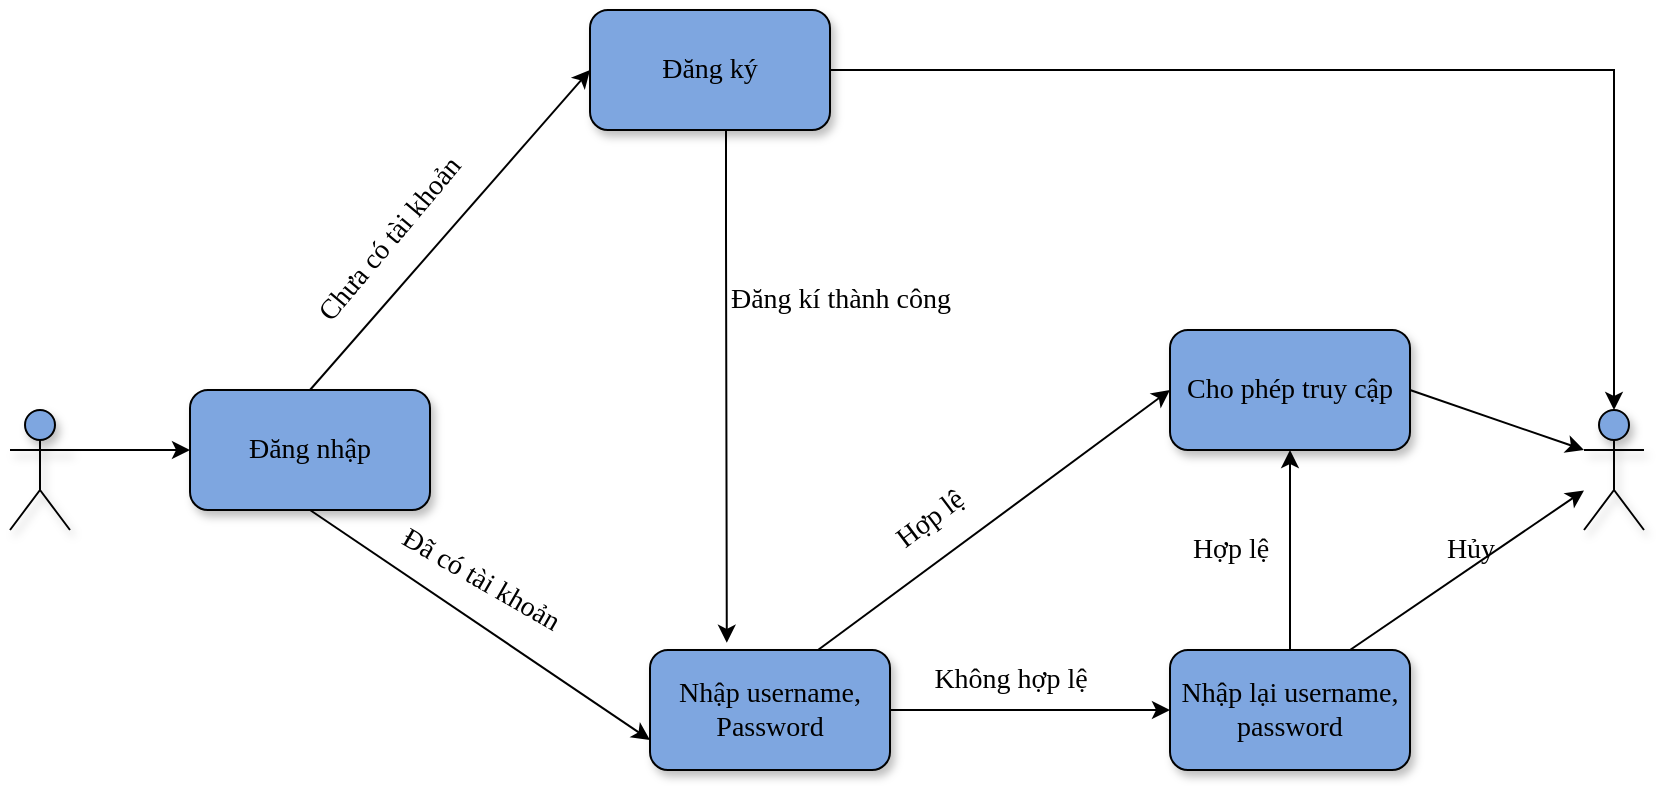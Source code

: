 <mxfile version="20.7.2" type="device"><diagram id="KiwMI5LHwx2TbB5i7ze2" name="Trang-1"><mxGraphModel dx="1290" dy="523" grid="1" gridSize="10" guides="1" tooltips="1" connect="1" arrows="1" fold="1" page="1" pageScale="1" pageWidth="827" pageHeight="1169" math="0" shadow="0"><root><mxCell id="0"/><mxCell id="1" parent="0"/><mxCell id="uHd1d4W_UhaiG0Qu7yrT-1" value="&lt;font style=&quot;font-size: 14px;&quot; face=&quot;Times New Roman&quot;&gt;Đăng nhập&lt;/font&gt;" style="rounded=1;whiteSpace=wrap;html=1;shadow=1;fillColor=#7EA6E0;" vertex="1" parent="1"><mxGeometry x="100" y="190" width="120" height="60" as="geometry"/></mxCell><mxCell id="uHd1d4W_UhaiG0Qu7yrT-2" style="edgeStyle=orthogonalEdgeStyle;rounded=0;orthogonalLoop=1;jettySize=auto;html=1;entryX=0.32;entryY=-0.06;entryDx=0;entryDy=0;entryPerimeter=0;" edge="1" parent="1" source="uHd1d4W_UhaiG0Qu7yrT-4" target="uHd1d4W_UhaiG0Qu7yrT-6"><mxGeometry relative="1" as="geometry"><Array as="points"><mxPoint x="368" y="110"/><mxPoint x="368" y="110"/></Array></mxGeometry></mxCell><mxCell id="uHd1d4W_UhaiG0Qu7yrT-3" style="edgeStyle=orthogonalEdgeStyle;rounded=0;orthogonalLoop=1;jettySize=auto;html=1;entryX=0.5;entryY=0;entryDx=0;entryDy=0;entryPerimeter=0;" edge="1" parent="1" source="uHd1d4W_UhaiG0Qu7yrT-4" target="uHd1d4W_UhaiG0Qu7yrT-10"><mxGeometry relative="1" as="geometry"/></mxCell><mxCell id="uHd1d4W_UhaiG0Qu7yrT-4" value="&lt;font style=&quot;font-size: 14px;&quot; face=&quot;Times New Roman&quot;&gt;Đăng ký&lt;/font&gt;" style="rounded=1;whiteSpace=wrap;html=1;shadow=1;fillColor=#7EA6E0;" vertex="1" parent="1"><mxGeometry x="300" width="120" height="60" as="geometry"/></mxCell><mxCell id="uHd1d4W_UhaiG0Qu7yrT-5" style="edgeStyle=orthogonalEdgeStyle;rounded=0;orthogonalLoop=1;jettySize=auto;html=1;entryX=0;entryY=0.5;entryDx=0;entryDy=0;" edge="1" parent="1" source="uHd1d4W_UhaiG0Qu7yrT-6" target="uHd1d4W_UhaiG0Qu7yrT-9"><mxGeometry relative="1" as="geometry"/></mxCell><mxCell id="uHd1d4W_UhaiG0Qu7yrT-6" value="&lt;font style=&quot;font-size: 14px;&quot; face=&quot;Times New Roman&quot;&gt;Nhập username, Password&lt;/font&gt;" style="rounded=1;whiteSpace=wrap;html=1;shadow=1;fillColor=#7EA6E0;" vertex="1" parent="1"><mxGeometry x="330" y="320" width="120" height="60" as="geometry"/></mxCell><mxCell id="uHd1d4W_UhaiG0Qu7yrT-7" value="&lt;font style=&quot;font-size: 14px;&quot; face=&quot;Times New Roman&quot;&gt;Cho phép truy cập&lt;/font&gt;" style="rounded=1;whiteSpace=wrap;html=1;shadow=1;fillColor=#7EA6E0;" vertex="1" parent="1"><mxGeometry x="590" y="160" width="120" height="60" as="geometry"/></mxCell><mxCell id="uHd1d4W_UhaiG0Qu7yrT-8" style="edgeStyle=orthogonalEdgeStyle;rounded=0;orthogonalLoop=1;jettySize=auto;html=1;entryX=0.5;entryY=1;entryDx=0;entryDy=0;" edge="1" parent="1" source="uHd1d4W_UhaiG0Qu7yrT-9" target="uHd1d4W_UhaiG0Qu7yrT-7"><mxGeometry relative="1" as="geometry"/></mxCell><mxCell id="uHd1d4W_UhaiG0Qu7yrT-9" value="&lt;font style=&quot;font-size: 14px;&quot; face=&quot;Times New Roman&quot;&gt;Nhập lại username, password&lt;/font&gt;" style="rounded=1;whiteSpace=wrap;html=1;shadow=1;fillColor=#7EA6E0;" vertex="1" parent="1"><mxGeometry x="590" y="320" width="120" height="60" as="geometry"/></mxCell><mxCell id="uHd1d4W_UhaiG0Qu7yrT-10" value="" style="shape=umlActor;verticalLabelPosition=bottom;verticalAlign=top;html=1;outlineConnect=0;shadow=1;fillColor=#7EA6E0;" vertex="1" parent="1"><mxGeometry x="797" y="200" width="30" height="60" as="geometry"/></mxCell><mxCell id="uHd1d4W_UhaiG0Qu7yrT-11" style="edgeStyle=orthogonalEdgeStyle;rounded=0;orthogonalLoop=1;jettySize=auto;html=1;entryX=0;entryY=0.5;entryDx=0;entryDy=0;exitX=1;exitY=0.333;exitDx=0;exitDy=0;exitPerimeter=0;" edge="1" parent="1" source="uHd1d4W_UhaiG0Qu7yrT-12" target="uHd1d4W_UhaiG0Qu7yrT-1"><mxGeometry relative="1" as="geometry"><Array as="points"/></mxGeometry></mxCell><mxCell id="uHd1d4W_UhaiG0Qu7yrT-12" value="" style="shape=umlActor;verticalLabelPosition=bottom;verticalAlign=top;html=1;outlineConnect=0;shadow=1;fillColor=#7EA6E0;" vertex="1" parent="1"><mxGeometry x="10" y="200" width="30" height="60" as="geometry"/></mxCell><mxCell id="uHd1d4W_UhaiG0Qu7yrT-13" value="" style="endArrow=classic;html=1;rounded=0;entryX=0;entryY=0.5;entryDx=0;entryDy=0;" edge="1" parent="1" target="uHd1d4W_UhaiG0Qu7yrT-4"><mxGeometry width="50" height="50" relative="1" as="geometry"><mxPoint x="160" y="190" as="sourcePoint"/><mxPoint x="210" y="140" as="targetPoint"/></mxGeometry></mxCell><mxCell id="uHd1d4W_UhaiG0Qu7yrT-14" value="" style="endArrow=classic;html=1;rounded=0;entryX=0;entryY=0.75;entryDx=0;entryDy=0;" edge="1" parent="1" target="uHd1d4W_UhaiG0Qu7yrT-6"><mxGeometry width="50" height="50" relative="1" as="geometry"><mxPoint x="160" y="250" as="sourcePoint"/><mxPoint x="210" y="200" as="targetPoint"/></mxGeometry></mxCell><mxCell id="uHd1d4W_UhaiG0Qu7yrT-15" value="" style="endArrow=classic;html=1;rounded=0;entryX=0;entryY=0.5;entryDx=0;entryDy=0;" edge="1" parent="1" target="uHd1d4W_UhaiG0Qu7yrT-7"><mxGeometry width="50" height="50" relative="1" as="geometry"><mxPoint x="414" y="320" as="sourcePoint"/><mxPoint x="464" y="270" as="targetPoint"/></mxGeometry></mxCell><mxCell id="uHd1d4W_UhaiG0Qu7yrT-16" value="" style="endArrow=classic;html=1;rounded=0;entryX=0;entryY=0.333;entryDx=0;entryDy=0;entryPerimeter=0;" edge="1" parent="1" target="uHd1d4W_UhaiG0Qu7yrT-10"><mxGeometry width="50" height="50" relative="1" as="geometry"><mxPoint x="710" y="190" as="sourcePoint"/><mxPoint x="760" y="140" as="targetPoint"/></mxGeometry></mxCell><mxCell id="uHd1d4W_UhaiG0Qu7yrT-17" value="" style="endArrow=classic;html=1;rounded=0;" edge="1" parent="1" target="uHd1d4W_UhaiG0Qu7yrT-10"><mxGeometry width="50" height="50" relative="1" as="geometry"><mxPoint x="680" y="320" as="sourcePoint"/><mxPoint x="730" y="270" as="targetPoint"/></mxGeometry></mxCell><mxCell id="uHd1d4W_UhaiG0Qu7yrT-18" value="&lt;font style=&quot;font-size: 14px;&quot; face=&quot;Times New Roman&quot;&gt;Chưa có tài khoản&lt;/font&gt;" style="text;html=1;align=center;verticalAlign=middle;resizable=0;points=[];autosize=1;strokeColor=none;fillColor=none;rotation=-50;" vertex="1" parent="1"><mxGeometry x="135" y="100" width="130" height="30" as="geometry"/></mxCell><mxCell id="uHd1d4W_UhaiG0Qu7yrT-19" value="&lt;font style=&quot;font-size: 14px;&quot; face=&quot;Times New Roman&quot;&gt;Đã có tài khoản&lt;/font&gt;" style="text;html=1;align=center;verticalAlign=middle;resizable=0;points=[];autosize=1;strokeColor=none;fillColor=none;rotation=30;" vertex="1" parent="1"><mxGeometry x="190" y="270" width="110" height="30" as="geometry"/></mxCell><mxCell id="uHd1d4W_UhaiG0Qu7yrT-20" value="&lt;font face=&quot;Times New Roman&quot; style=&quot;font-size: 14px;&quot;&gt;Đăng kí thành công&lt;/font&gt;" style="text;html=1;align=center;verticalAlign=middle;resizable=0;points=[];autosize=1;strokeColor=none;fillColor=none;rotation=0;" vertex="1" parent="1"><mxGeometry x="360" y="130" width="130" height="30" as="geometry"/></mxCell><mxCell id="uHd1d4W_UhaiG0Qu7yrT-21" value="&lt;font face=&quot;Times New Roman&quot; style=&quot;font-size: 14px;&quot;&gt;Hợp lệ&lt;/font&gt;" style="text;html=1;align=center;verticalAlign=middle;resizable=0;points=[];autosize=1;strokeColor=none;fillColor=none;rotation=-37;" vertex="1" parent="1"><mxGeometry x="440" y="240" width="60" height="30" as="geometry"/></mxCell><mxCell id="uHd1d4W_UhaiG0Qu7yrT-22" value="&lt;font style=&quot;font-size: 14px;&quot; face=&quot;Times New Roman&quot;&gt;Không hợp lệ&lt;/font&gt;" style="text;html=1;align=center;verticalAlign=middle;resizable=0;points=[];autosize=1;strokeColor=none;fillColor=none;" vertex="1" parent="1"><mxGeometry x="460" y="320" width="100" height="30" as="geometry"/></mxCell><mxCell id="uHd1d4W_UhaiG0Qu7yrT-23" value="&lt;font style=&quot;font-size: 14px;&quot; face=&quot;Times New Roman&quot;&gt;Hợp lệ&lt;/font&gt;" style="text;html=1;align=center;verticalAlign=middle;resizable=0;points=[];autosize=1;strokeColor=none;fillColor=none;" vertex="1" parent="1"><mxGeometry x="590" y="255" width="60" height="30" as="geometry"/></mxCell><mxCell id="uHd1d4W_UhaiG0Qu7yrT-24" value="&lt;font style=&quot;font-size: 14px;&quot; face=&quot;Times New Roman&quot;&gt;Hủy&lt;/font&gt;" style="text;html=1;align=center;verticalAlign=middle;resizable=0;points=[];autosize=1;strokeColor=none;fillColor=none;" vertex="1" parent="1"><mxGeometry x="715" y="255" width="50" height="30" as="geometry"/></mxCell></root></mxGraphModel></diagram></mxfile>